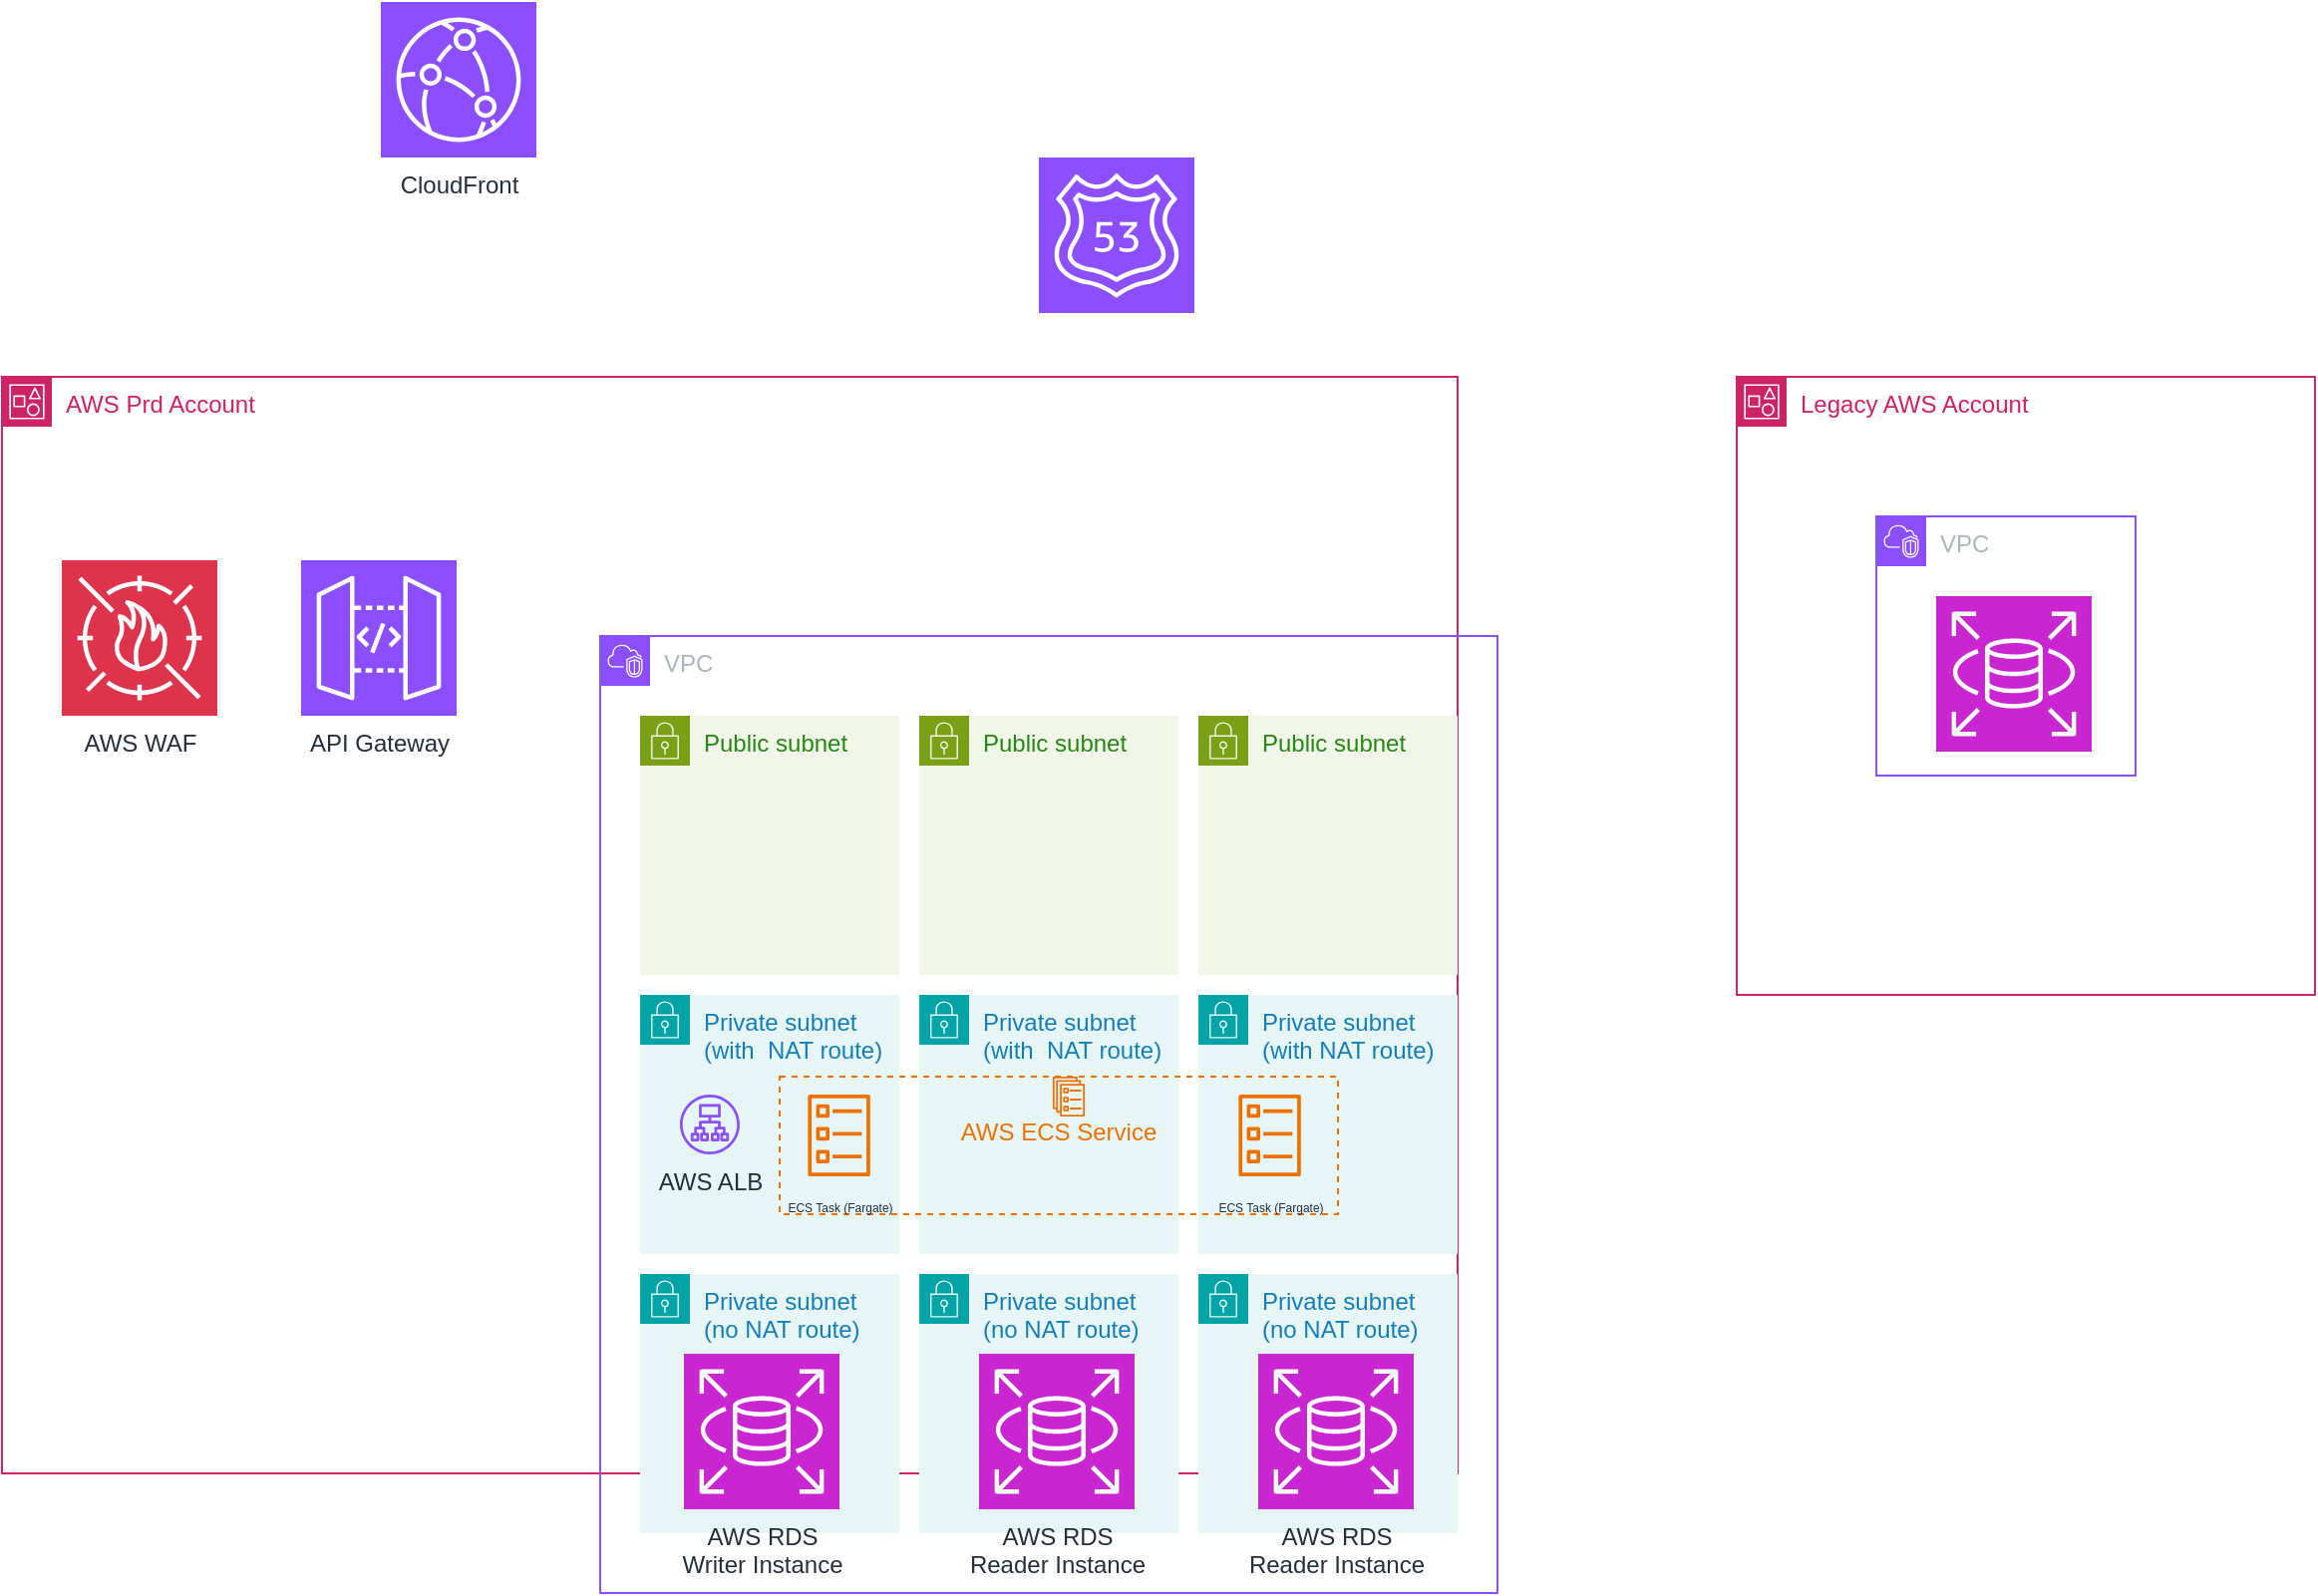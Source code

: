 <mxfile version="27.1.3">
  <diagram name="web-app" id="7FVg5mMptfWyBlxpJ3zD">
    <mxGraphModel dx="1712" dy="1722" grid="1" gridSize="10" guides="1" tooltips="1" connect="1" arrows="1" fold="1" page="1" pageScale="1" pageWidth="827" pageHeight="1169" math="0" shadow="0">
      <root>
        <mxCell id="0" />
        <mxCell id="1" value="new background" style="locked=1;" parent="0" />
        <mxCell id="7gcp-KZ2jk-KzHVOEvSe-1" value="AWS Prd Account" style="points=[[0,0],[0.25,0],[0.5,0],[0.75,0],[1,0],[1,0.25],[1,0.5],[1,0.75],[1,1],[0.75,1],[0.5,1],[0.25,1],[0,1],[0,0.75],[0,0.5],[0,0.25]];outlineConnect=0;gradientColor=none;html=1;whiteSpace=wrap;fontSize=12;fontStyle=0;container=1;pointerEvents=0;collapsible=0;recursiveResize=0;shape=mxgraph.aws4.group;grIcon=mxgraph.aws4.group_account;strokeColor=#CD2264;fillColor=none;verticalAlign=top;align=left;spacingLeft=30;fontColor=#CD2264;dashed=0;" vertex="1" parent="1">
          <mxGeometry x="-330" y="100" width="730" height="550" as="geometry" />
        </mxCell>
        <mxCell id="7gcp-KZ2jk-KzHVOEvSe-18" value="new vpc" style="locked=1;" parent="0" />
        <mxCell id="7gcp-KZ2jk-KzHVOEvSe-19" value="VPC" style="points=[[0,0],[0.25,0],[0.5,0],[0.75,0],[1,0],[1,0.25],[1,0.5],[1,0.75],[1,1],[0.75,1],[0.5,1],[0.25,1],[0,1],[0,0.75],[0,0.5],[0,0.25]];outlineConnect=0;gradientColor=none;html=1;whiteSpace=wrap;fontSize=12;fontStyle=0;container=1;pointerEvents=0;collapsible=0;recursiveResize=0;shape=mxgraph.aws4.group;grIcon=mxgraph.aws4.group_vpc2;strokeColor=#8C4FFF;fillColor=none;verticalAlign=top;align=left;spacingLeft=30;fontColor=#AAB7B8;dashed=0;" vertex="1" parent="7gcp-KZ2jk-KzHVOEvSe-18">
          <mxGeometry x="-30" y="230" width="450" height="480" as="geometry" />
        </mxCell>
        <mxCell id="7gcp-KZ2jk-KzHVOEvSe-22" value="Public subnet" style="points=[[0,0],[0.25,0],[0.5,0],[0.75,0],[1,0],[1,0.25],[1,0.5],[1,0.75],[1,1],[0.75,1],[0.5,1],[0.25,1],[0,1],[0,0.75],[0,0.5],[0,0.25]];outlineConnect=0;gradientColor=none;html=1;whiteSpace=wrap;fontSize=12;fontStyle=0;container=1;pointerEvents=0;collapsible=0;recursiveResize=0;shape=mxgraph.aws4.group;grIcon=mxgraph.aws4.group_security_group;grStroke=0;strokeColor=#7AA116;fillColor=#F2F6E8;verticalAlign=top;align=left;spacingLeft=30;fontColor=#248814;dashed=0;" vertex="1" parent="7gcp-KZ2jk-KzHVOEvSe-19">
          <mxGeometry x="20" y="40" width="130" height="130" as="geometry" />
        </mxCell>
        <mxCell id="7gcp-KZ2jk-KzHVOEvSe-23" value="Public subnet" style="points=[[0,0],[0.25,0],[0.5,0],[0.75,0],[1,0],[1,0.25],[1,0.5],[1,0.75],[1,1],[0.75,1],[0.5,1],[0.25,1],[0,1],[0,0.75],[0,0.5],[0,0.25]];outlineConnect=0;gradientColor=none;html=1;whiteSpace=wrap;fontSize=12;fontStyle=0;container=1;pointerEvents=0;collapsible=0;recursiveResize=0;shape=mxgraph.aws4.group;grIcon=mxgraph.aws4.group_security_group;grStroke=0;strokeColor=#7AA116;fillColor=#F2F6E8;verticalAlign=top;align=left;spacingLeft=30;fontColor=#248814;dashed=0;" vertex="1" parent="7gcp-KZ2jk-KzHVOEvSe-19">
          <mxGeometry x="160" y="40" width="130" height="130" as="geometry" />
        </mxCell>
        <mxCell id="7gcp-KZ2jk-KzHVOEvSe-24" value="Public subnet" style="points=[[0,0],[0.25,0],[0.5,0],[0.75,0],[1,0],[1,0.25],[1,0.5],[1,0.75],[1,1],[0.75,1],[0.5,1],[0.25,1],[0,1],[0,0.75],[0,0.5],[0,0.25]];outlineConnect=0;gradientColor=none;html=1;whiteSpace=wrap;fontSize=12;fontStyle=0;container=1;pointerEvents=0;collapsible=0;recursiveResize=0;shape=mxgraph.aws4.group;grIcon=mxgraph.aws4.group_security_group;grStroke=0;strokeColor=#7AA116;fillColor=#F2F6E8;verticalAlign=top;align=left;spacingLeft=30;fontColor=#248814;dashed=0;" vertex="1" parent="7gcp-KZ2jk-KzHVOEvSe-19">
          <mxGeometry x="300" y="40" width="130" height="130" as="geometry" />
        </mxCell>
        <mxCell id="7gcp-KZ2jk-KzHVOEvSe-25" value="Private subnet&lt;br&gt;(with&amp;nbsp; NAT route)" style="points=[[0,0],[0.25,0],[0.5,0],[0.75,0],[1,0],[1,0.25],[1,0.5],[1,0.75],[1,1],[0.75,1],[0.5,1],[0.25,1],[0,1],[0,0.75],[0,0.5],[0,0.25]];outlineConnect=0;gradientColor=none;html=1;whiteSpace=wrap;fontSize=12;fontStyle=0;container=1;pointerEvents=0;collapsible=0;recursiveResize=0;shape=mxgraph.aws4.group;grIcon=mxgraph.aws4.group_security_group;grStroke=0;strokeColor=#00A4A6;fillColor=#E6F6F7;verticalAlign=top;align=left;spacingLeft=30;fontColor=#147EBA;dashed=0;" vertex="1" parent="7gcp-KZ2jk-KzHVOEvSe-19">
          <mxGeometry x="20" y="180" width="130" height="130" as="geometry" />
        </mxCell>
        <mxCell id="7gcp-KZ2jk-KzHVOEvSe-26" value="Private subnet&lt;br&gt;(with&amp;nbsp; NAT route)" style="points=[[0,0],[0.25,0],[0.5,0],[0.75,0],[1,0],[1,0.25],[1,0.5],[1,0.75],[1,1],[0.75,1],[0.5,1],[0.25,1],[0,1],[0,0.75],[0,0.5],[0,0.25]];outlineConnect=0;gradientColor=none;html=1;whiteSpace=wrap;fontSize=12;fontStyle=0;container=1;pointerEvents=0;collapsible=0;recursiveResize=0;shape=mxgraph.aws4.group;grIcon=mxgraph.aws4.group_security_group;grStroke=0;strokeColor=#00A4A6;fillColor=#E6F6F7;verticalAlign=top;align=left;spacingLeft=30;fontColor=#147EBA;dashed=0;" vertex="1" parent="7gcp-KZ2jk-KzHVOEvSe-19">
          <mxGeometry x="160" y="180" width="130" height="130" as="geometry" />
        </mxCell>
        <mxCell id="7gcp-KZ2jk-KzHVOEvSe-27" value="Private subnet&lt;br&gt;(with NAT route)" style="points=[[0,0],[0.25,0],[0.5,0],[0.75,0],[1,0],[1,0.25],[1,0.5],[1,0.75],[1,1],[0.75,1],[0.5,1],[0.25,1],[0,1],[0,0.75],[0,0.5],[0,0.25]];outlineConnect=0;gradientColor=none;html=1;whiteSpace=wrap;fontSize=12;fontStyle=0;container=1;pointerEvents=0;collapsible=0;recursiveResize=0;shape=mxgraph.aws4.group;grIcon=mxgraph.aws4.group_security_group;grStroke=0;strokeColor=#00A4A6;fillColor=#E6F6F7;verticalAlign=top;align=left;spacingLeft=30;fontColor=#147EBA;dashed=0;" vertex="1" parent="7gcp-KZ2jk-KzHVOEvSe-19">
          <mxGeometry x="300" y="180" width="130" height="130" as="geometry" />
        </mxCell>
        <mxCell id="7gcp-KZ2jk-KzHVOEvSe-28" value="Private subnet&lt;br&gt;(no NAT route)" style="points=[[0,0],[0.25,0],[0.5,0],[0.75,0],[1,0],[1,0.25],[1,0.5],[1,0.75],[1,1],[0.75,1],[0.5,1],[0.25,1],[0,1],[0,0.75],[0,0.5],[0,0.25]];outlineConnect=0;gradientColor=none;html=1;whiteSpace=wrap;fontSize=12;fontStyle=0;container=1;pointerEvents=0;collapsible=0;recursiveResize=0;shape=mxgraph.aws4.group;grIcon=mxgraph.aws4.group_security_group;grStroke=0;strokeColor=#00A4A6;fillColor=#E6F6F7;verticalAlign=top;align=left;spacingLeft=30;fontColor=#147EBA;dashed=0;" vertex="1" parent="7gcp-KZ2jk-KzHVOEvSe-19">
          <mxGeometry x="20" y="320" width="130" height="130" as="geometry" />
        </mxCell>
        <mxCell id="7gcp-KZ2jk-KzHVOEvSe-29" value="Private subnet&lt;br&gt;(no NAT route)" style="points=[[0,0],[0.25,0],[0.5,0],[0.75,0],[1,0],[1,0.25],[1,0.5],[1,0.75],[1,1],[0.75,1],[0.5,1],[0.25,1],[0,1],[0,0.75],[0,0.5],[0,0.25]];outlineConnect=0;gradientColor=none;html=1;whiteSpace=wrap;fontSize=12;fontStyle=0;container=1;pointerEvents=0;collapsible=0;recursiveResize=0;shape=mxgraph.aws4.group;grIcon=mxgraph.aws4.group_security_group;grStroke=0;strokeColor=#00A4A6;fillColor=#E6F6F7;verticalAlign=top;align=left;spacingLeft=30;fontColor=#147EBA;dashed=0;" vertex="1" parent="7gcp-KZ2jk-KzHVOEvSe-19">
          <mxGeometry x="160" y="320" width="130" height="130" as="geometry" />
        </mxCell>
        <mxCell id="7gcp-KZ2jk-KzHVOEvSe-30" value="Private subnet&lt;br&gt;(no NAT route)" style="points=[[0,0],[0.25,0],[0.5,0],[0.75,0],[1,0],[1,0.25],[1,0.5],[1,0.75],[1,1],[0.75,1],[0.5,1],[0.25,1],[0,1],[0,0.75],[0,0.5],[0,0.25]];outlineConnect=0;gradientColor=none;html=1;whiteSpace=wrap;fontSize=12;fontStyle=0;container=1;pointerEvents=0;collapsible=0;recursiveResize=0;shape=mxgraph.aws4.group;grIcon=mxgraph.aws4.group_security_group;grStroke=0;strokeColor=#00A4A6;fillColor=#E6F6F7;verticalAlign=top;align=left;spacingLeft=30;fontColor=#147EBA;dashed=0;" vertex="1" parent="7gcp-KZ2jk-KzHVOEvSe-19">
          <mxGeometry x="300" y="320" width="130" height="130" as="geometry" />
        </mxCell>
        <mxCell id="7gcp-KZ2jk-KzHVOEvSe-4" value="new webapp" style="" parent="0" />
        <mxCell id="7gcp-KZ2jk-KzHVOEvSe-5" value="CloudFront" style="sketch=0;points=[[0,0,0],[0.25,0,0],[0.5,0,0],[0.75,0,0],[1,0,0],[0,1,0],[0.25,1,0],[0.5,1,0],[0.75,1,0],[1,1,0],[0,0.25,0],[0,0.5,0],[0,0.75,0],[1,0.25,0],[1,0.5,0],[1,0.75,0]];outlineConnect=0;fontColor=#232F3E;fillColor=#8C4FFF;strokeColor=#ffffff;dashed=0;verticalLabelPosition=bottom;verticalAlign=top;align=center;html=1;fontSize=12;fontStyle=0;aspect=fixed;shape=mxgraph.aws4.resourceIcon;resIcon=mxgraph.aws4.cloudfront;" vertex="1" parent="7gcp-KZ2jk-KzHVOEvSe-4">
          <mxGeometry x="-140" y="-88" width="78" height="78" as="geometry" />
        </mxCell>
        <mxCell id="7gcp-KZ2jk-KzHVOEvSe-6" value="API Gateway" style="sketch=0;points=[[0,0,0],[0.25,0,0],[0.5,0,0],[0.75,0,0],[1,0,0],[0,1,0],[0.25,1,0],[0.5,1,0],[0.75,1,0],[1,1,0],[0,0.25,0],[0,0.5,0],[0,0.75,0],[1,0.25,0],[1,0.5,0],[1,0.75,0]];outlineConnect=0;fontColor=#232F3E;fillColor=#8C4FFF;strokeColor=#ffffff;dashed=0;verticalLabelPosition=bottom;verticalAlign=top;align=center;html=1;fontSize=12;fontStyle=0;aspect=fixed;shape=mxgraph.aws4.resourceIcon;resIcon=mxgraph.aws4.api_gateway;" vertex="1" parent="7gcp-KZ2jk-KzHVOEvSe-4">
          <mxGeometry x="-180" y="192" width="78" height="78" as="geometry" />
        </mxCell>
        <mxCell id="7gcp-KZ2jk-KzHVOEvSe-7" value="AWS WAF" style="sketch=0;points=[[0,0,0],[0.25,0,0],[0.5,0,0],[0.75,0,0],[1,0,0],[0,1,0],[0.25,1,0],[0.5,1,0],[0.75,1,0],[1,1,0],[0,0.25,0],[0,0.5,0],[0,0.75,0],[1,0.25,0],[1,0.5,0],[1,0.75,0]];outlineConnect=0;fontColor=#232F3E;fillColor=#DD344C;strokeColor=#ffffff;dashed=0;verticalLabelPosition=bottom;verticalAlign=top;align=center;html=1;fontSize=12;fontStyle=0;aspect=fixed;shape=mxgraph.aws4.resourceIcon;resIcon=mxgraph.aws4.waf;" vertex="1" parent="7gcp-KZ2jk-KzHVOEvSe-4">
          <mxGeometry x="-300" y="192" width="78" height="78" as="geometry" />
        </mxCell>
        <mxCell id="7gcp-KZ2jk-KzHVOEvSe-8" value="" style="sketch=0;points=[[0,0,0],[0.25,0,0],[0.5,0,0],[0.75,0,0],[1,0,0],[0,1,0],[0.25,1,0],[0.5,1,0],[0.75,1,0],[1,1,0],[0,0.25,0],[0,0.5,0],[0,0.75,0],[1,0.25,0],[1,0.5,0],[1,0.75,0]];outlineConnect=0;fontColor=#232F3E;fillColor=#8C4FFF;strokeColor=#ffffff;dashed=0;verticalLabelPosition=bottom;verticalAlign=top;align=center;html=1;fontSize=12;fontStyle=0;aspect=fixed;shape=mxgraph.aws4.resourceIcon;resIcon=mxgraph.aws4.route_53;" vertex="1" parent="7gcp-KZ2jk-KzHVOEvSe-4">
          <mxGeometry x="190" y="-10" width="78" height="78" as="geometry" />
        </mxCell>
        <mxCell id="7gcp-KZ2jk-KzHVOEvSe-21" value="AWS ALB" style="sketch=0;outlineConnect=0;fontColor=#232F3E;gradientColor=none;fillColor=#8C4FFF;strokeColor=none;dashed=0;verticalLabelPosition=bottom;verticalAlign=top;align=center;html=1;fontSize=12;fontStyle=0;aspect=fixed;pointerEvents=1;shape=mxgraph.aws4.application_load_balancer;container=1;" vertex="1" collapsed="1" parent="7gcp-KZ2jk-KzHVOEvSe-4">
          <mxGeometry x="-20" y="460" width="90" height="30" as="geometry">
            <mxRectangle x="170" y="450" width="78" height="78" as="alternateBounds" />
          </mxGeometry>
        </mxCell>
        <mxCell id="7gcp-KZ2jk-KzHVOEvSe-35" value="" style="sketch=0;outlineConnect=0;fontColor=#232F3E;gradientColor=none;fillColor=#ED7100;strokeColor=none;dashed=0;verticalLabelPosition=bottom;verticalAlign=top;align=center;html=1;fontSize=12;fontStyle=0;aspect=fixed;pointerEvents=1;shape=mxgraph.aws4.ecs_service;container=1;" vertex="1" collapsed="1" parent="7gcp-KZ2jk-KzHVOEvSe-21">
          <mxGeometry x="87.5" y="-9" width="25" height="20" as="geometry">
            <mxRectangle x="200" y="472" width="39" height="48" as="alternateBounds" />
          </mxGeometry>
        </mxCell>
        <mxCell id="7gcp-KZ2jk-KzHVOEvSe-37" value="" style="group" vertex="1" connectable="0" parent="7gcp-KZ2jk-KzHVOEvSe-4">
          <mxGeometry x="70" y="451" width="270" height="69" as="geometry" />
        </mxCell>
        <mxCell id="7gcp-KZ2jk-KzHVOEvSe-34" value="&lt;br&gt;&lt;font style=&quot;color: light-dark(rgb(237, 113, 0), rgb(132, 148, 170));&quot;&gt;AWS ECS Service&lt;/font&gt;" style="fillColor=none;strokeColor=light-dark(#ED7100,#8494AA);dashed=1;verticalAlign=top;fontStyle=0;fontColor=#5A6C86;whiteSpace=wrap;html=1;" vertex="1" parent="7gcp-KZ2jk-KzHVOEvSe-37">
          <mxGeometry x="-10" width="280" height="69" as="geometry" />
        </mxCell>
        <mxCell id="7gcp-KZ2jk-KzHVOEvSe-32" value="" style="sketch=0;outlineConnect=0;fontColor=#232F3E;gradientColor=none;fillColor=#ED7100;strokeColor=none;dashed=0;verticalLabelPosition=bottom;verticalAlign=top;align=center;html=1;fontSize=12;fontStyle=0;aspect=fixed;pointerEvents=1;shape=mxgraph.aws4.ecs_service;container=1;" vertex="1" collapsed="1" parent="7gcp-KZ2jk-KzHVOEvSe-37">
          <mxGeometry x="122.5" width="25" height="20" as="geometry">
            <mxRectangle x="200" y="472" width="39" height="48" as="alternateBounds" />
          </mxGeometry>
        </mxCell>
        <mxCell id="7gcp-KZ2jk-KzHVOEvSe-38" value="&lt;font style=&quot;font-size: 6px;&quot;&gt;ECS Task (Fargate)&lt;/font&gt;" style="sketch=0;outlineConnect=0;fontColor=#232F3E;gradientColor=none;fillColor=#ED7100;strokeColor=none;dashed=0;verticalLabelPosition=bottom;verticalAlign=top;align=center;html=1;fontSize=12;fontStyle=0;aspect=fixed;pointerEvents=1;shape=mxgraph.aws4.ecs_task;" vertex="1" parent="7gcp-KZ2jk-KzHVOEvSe-37">
          <mxGeometry x="4" y="9" width="31.6" height="41" as="geometry" />
        </mxCell>
        <mxCell id="7gcp-KZ2jk-KzHVOEvSe-40" value="&lt;font style=&quot;font-size: 6px;&quot;&gt;ECS Task (Fargate)&lt;/font&gt;" style="sketch=0;outlineConnect=0;fontColor=#232F3E;gradientColor=none;fillColor=#ED7100;strokeColor=none;dashed=0;verticalLabelPosition=bottom;verticalAlign=top;align=center;html=1;fontSize=12;fontStyle=0;aspect=fixed;pointerEvents=1;shape=mxgraph.aws4.ecs_task;" vertex="1" parent="7gcp-KZ2jk-KzHVOEvSe-37">
          <mxGeometry x="220" y="9" width="31.6" height="41" as="geometry" />
        </mxCell>
        <mxCell id="7gcp-KZ2jk-KzHVOEvSe-41" value="AWS RDS&lt;br&gt;Writer Instance" style="sketch=0;points=[[0,0,0],[0.25,0,0],[0.5,0,0],[0.75,0,0],[1,0,0],[0,1,0],[0.25,1,0],[0.5,1,0],[0.75,1,0],[1,1,0],[0,0.25,0],[0,0.5,0],[0,0.75,0],[1,0.25,0],[1,0.5,0],[1,0.75,0]];outlineConnect=0;fontColor=#232F3E;fillColor=#C925D1;strokeColor=#ffffff;dashed=0;verticalLabelPosition=bottom;verticalAlign=top;align=center;html=1;fontSize=12;fontStyle=0;aspect=fixed;shape=mxgraph.aws4.resourceIcon;resIcon=mxgraph.aws4.rds;" vertex="1" parent="7gcp-KZ2jk-KzHVOEvSe-4">
          <mxGeometry x="12" y="590" width="78" height="78" as="geometry" />
        </mxCell>
        <mxCell id="7gcp-KZ2jk-KzHVOEvSe-42" value="AWS RDS&lt;br&gt;Reader Instance" style="sketch=0;points=[[0,0,0],[0.25,0,0],[0.5,0,0],[0.75,0,0],[1,0,0],[0,1,0],[0.25,1,0],[0.5,1,0],[0.75,1,0],[1,1,0],[0,0.25,0],[0,0.5,0],[0,0.75,0],[1,0.25,0],[1,0.5,0],[1,0.75,0]];outlineConnect=0;fontColor=#232F3E;fillColor=#C925D1;strokeColor=#ffffff;dashed=0;verticalLabelPosition=bottom;verticalAlign=top;align=center;html=1;fontSize=12;fontStyle=0;aspect=fixed;shape=mxgraph.aws4.resourceIcon;resIcon=mxgraph.aws4.rds;" vertex="1" parent="7gcp-KZ2jk-KzHVOEvSe-4">
          <mxGeometry x="160" y="590" width="78" height="78" as="geometry" />
        </mxCell>
        <mxCell id="7gcp-KZ2jk-KzHVOEvSe-44" value="AWS RDS&lt;br&gt;Reader Instance" style="sketch=0;points=[[0,0,0],[0.25,0,0],[0.5,0,0],[0.75,0,0],[1,0,0],[0,1,0],[0.25,1,0],[0.5,1,0],[0.75,1,0],[1,1,0],[0,0.25,0],[0,0.5,0],[0,0.75,0],[1,0.25,0],[1,0.5,0],[1,0.75,0]];outlineConnect=0;fontColor=#232F3E;fillColor=#C925D1;strokeColor=#ffffff;dashed=0;verticalLabelPosition=bottom;verticalAlign=top;align=center;html=1;fontSize=12;fontStyle=0;aspect=fixed;shape=mxgraph.aws4.resourceIcon;resIcon=mxgraph.aws4.rds;" vertex="1" parent="7gcp-KZ2jk-KzHVOEvSe-4">
          <mxGeometry x="300" y="590" width="78" height="78" as="geometry" />
        </mxCell>
        <mxCell id="7gcp-KZ2jk-KzHVOEvSe-9" value="legacy background" style="locked=1;" parent="0" />
        <mxCell id="7gcp-KZ2jk-KzHVOEvSe-10" value="Legacy AWS Account" style="points=[[0,0],[0.25,0],[0.5,0],[0.75,0],[1,0],[1,0.25],[1,0.5],[1,0.75],[1,1],[0.75,1],[0.5,1],[0.25,1],[0,1],[0,0.75],[0,0.5],[0,0.25]];outlineConnect=0;gradientColor=none;html=1;whiteSpace=wrap;fontSize=12;fontStyle=0;container=1;pointerEvents=0;collapsible=0;recursiveResize=0;shape=mxgraph.aws4.group;grIcon=mxgraph.aws4.group_account;strokeColor=#CD2264;fillColor=none;verticalAlign=top;align=left;spacingLeft=30;fontColor=#CD2264;dashed=0;" vertex="1" parent="7gcp-KZ2jk-KzHVOEvSe-9">
          <mxGeometry x="540" y="100" width="290" height="310" as="geometry" />
        </mxCell>
        <mxCell id="7gcp-KZ2jk-KzHVOEvSe-13" value="VPC" style="points=[[0,0],[0.25,0],[0.5,0],[0.75,0],[1,0],[1,0.25],[1,0.5],[1,0.75],[1,1],[0.75,1],[0.5,1],[0.25,1],[0,1],[0,0.75],[0,0.5],[0,0.25]];outlineConnect=0;gradientColor=none;html=1;whiteSpace=wrap;fontSize=12;fontStyle=0;container=1;pointerEvents=0;collapsible=0;recursiveResize=0;shape=mxgraph.aws4.group;grIcon=mxgraph.aws4.group_vpc2;strokeColor=#8C4FFF;fillColor=none;verticalAlign=top;align=left;spacingLeft=30;fontColor=#AAB7B8;dashed=0;" vertex="1" parent="7gcp-KZ2jk-KzHVOEvSe-9">
          <mxGeometry x="610" y="170" width="130" height="130" as="geometry" />
        </mxCell>
        <mxCell id="7gcp-KZ2jk-KzHVOEvSe-11" value="legacy webapp" style="locked=1;" parent="0" />
        <mxCell id="7gcp-KZ2jk-KzHVOEvSe-14" value="" style="sketch=0;points=[[0,0,0],[0.25,0,0],[0.5,0,0],[0.75,0,0],[1,0,0],[0,1,0],[0.25,1,0],[0.5,1,0],[0.75,1,0],[1,1,0],[0,0.25,0],[0,0.5,0],[0,0.75,0],[1,0.25,0],[1,0.5,0],[1,0.75,0]];outlineConnect=0;fontColor=#232F3E;fillColor=#C925D1;strokeColor=#ffffff;dashed=0;verticalLabelPosition=bottom;verticalAlign=top;align=center;html=1;fontSize=12;fontStyle=0;aspect=fixed;shape=mxgraph.aws4.resourceIcon;resIcon=mxgraph.aws4.rds;" vertex="1" parent="7gcp-KZ2jk-KzHVOEvSe-11">
          <mxGeometry x="640" y="210" width="78" height="78" as="geometry" />
        </mxCell>
      </root>
    </mxGraphModel>
  </diagram>
</mxfile>
